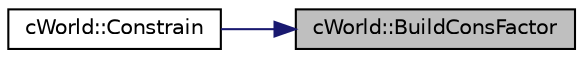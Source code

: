 digraph "cWorld::BuildConsFactor"
{
 // LATEX_PDF_SIZE
  edge [fontname="Helvetica",fontsize="10",labelfontname="Helvetica",labelfontsize="10"];
  node [fontname="Helvetica",fontsize="10",shape=record];
  rankdir="RL";
  Node1 [label="cWorld::BuildConsFactor",height=0.2,width=0.4,color="black", fillcolor="grey75", style="filled", fontcolor="black",tooltip=" "];
  Node1 -> Node2 [dir="back",color="midnightblue",fontsize="10",style="solid",fontname="Helvetica"];
  Node2 [label="cWorld::Constrain",height=0.2,width=0.4,color="black", fillcolor="white", style="filled",URL="$classc_world.html#a8324a8b442f1592cee70eea89091a2ac",tooltip=" "];
}
